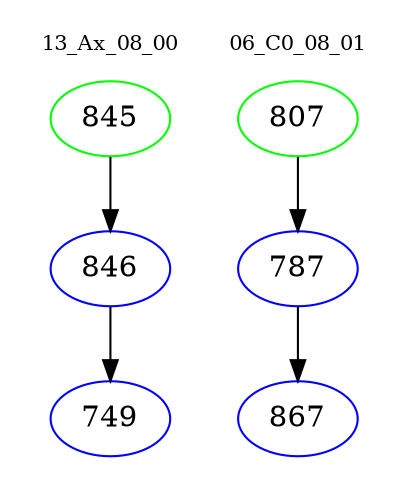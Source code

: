 digraph{
subgraph cluster_0 {
color = white
label = "13_Ax_08_00";
fontsize=10;
T0_845 [label="845", color="green"]
T0_845 -> T0_846 [color="black"]
T0_846 [label="846", color="blue"]
T0_846 -> T0_749 [color="black"]
T0_749 [label="749", color="blue"]
}
subgraph cluster_1 {
color = white
label = "06_C0_08_01";
fontsize=10;
T1_807 [label="807", color="green"]
T1_807 -> T1_787 [color="black"]
T1_787 [label="787", color="blue"]
T1_787 -> T1_867 [color="black"]
T1_867 [label="867", color="blue"]
}
}
